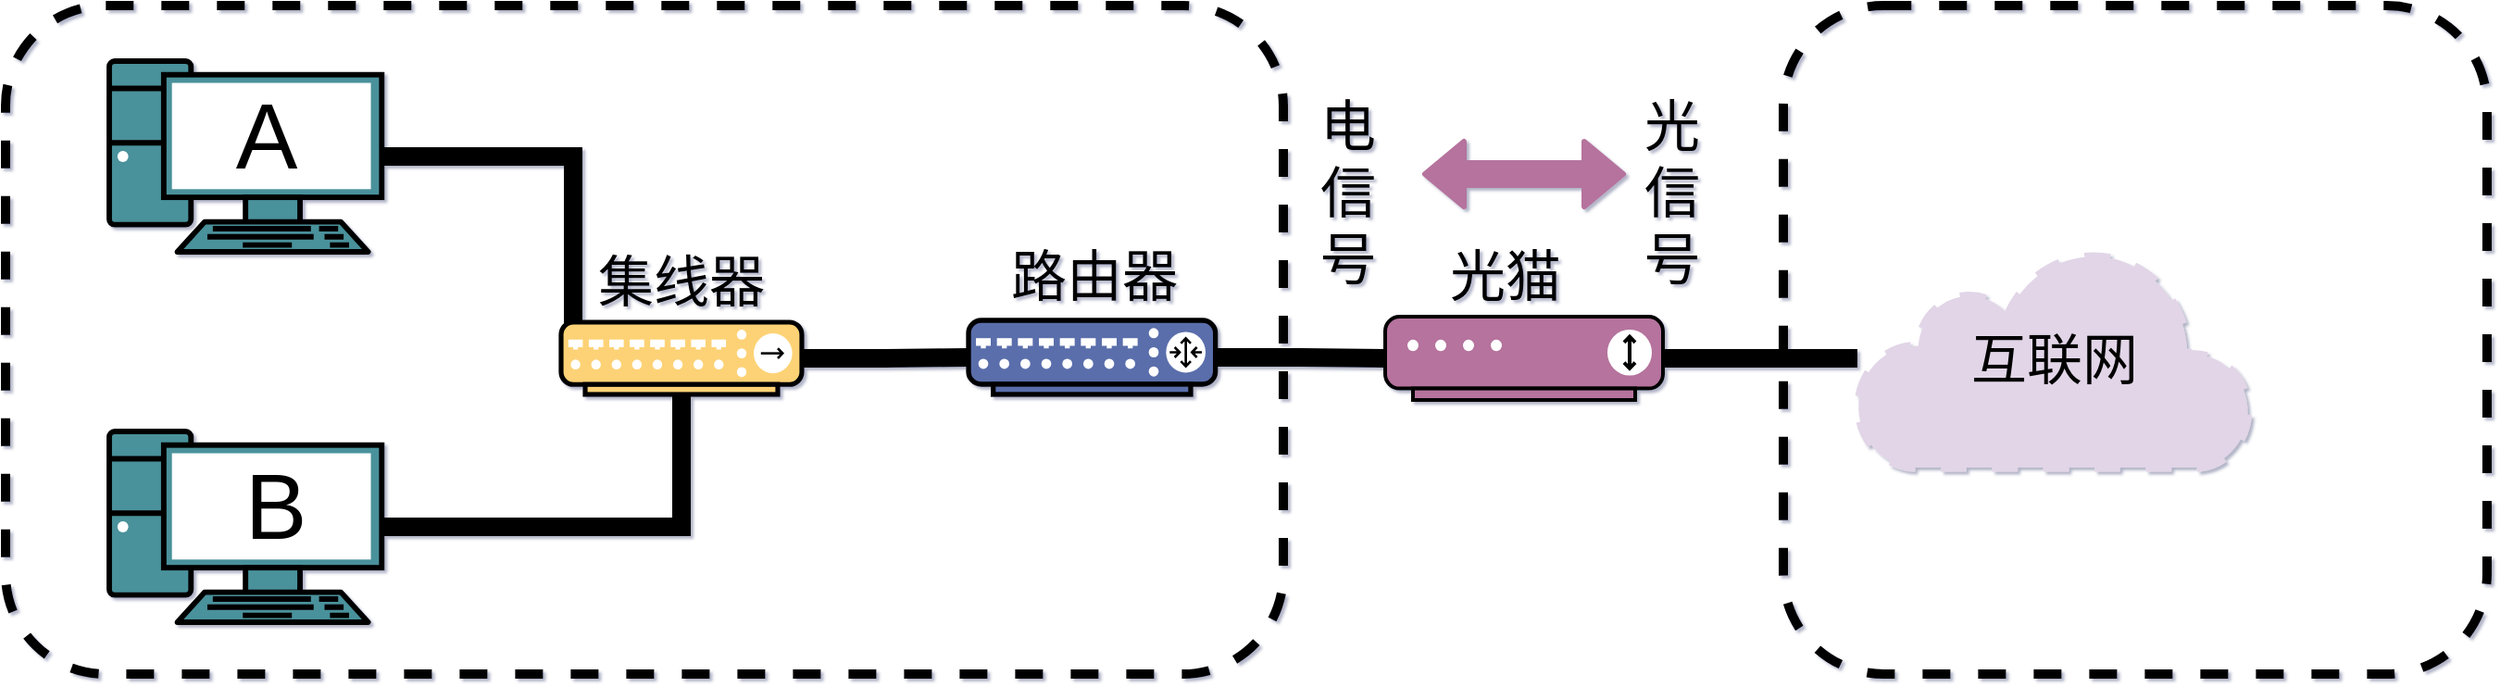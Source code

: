 <mxfile version="14.5.1" type="github">
  <diagram id="3228e29e-7158-1315-38df-8450db1d8a1d" name="Page-1">
    <mxGraphModel dx="1118" dy="1225" grid="1" gridSize="10" guides="1" tooltips="1" connect="1" arrows="1" fold="1" page="1" pageScale="1" pageWidth="700" pageHeight="200" background="#ffffff" math="0" shadow="1">
      <root>
        <mxCell id="0" />
        <mxCell id="1" parent="0" />
        <mxCell id="nl6CVkYR8bhisJ2NPCjt-9" value="" style="rounded=1;whiteSpace=wrap;html=1;strokeColor=#000000;fillColor=none;dashed=1;strokeWidth=5;" parent="1" vertex="1">
          <mxGeometry x="30" y="19" width="690" height="361" as="geometry" />
        </mxCell>
        <mxCell id="hxIQwMxnJQ58AHrIh3xL-3" style="edgeStyle=orthogonalEdgeStyle;rounded=0;orthogonalLoop=1;jettySize=auto;html=1;exitX=1;exitY=0.5;exitDx=0;exitDy=0;exitPerimeter=0;strokeWidth=10;endArrow=none;endFill=0;entryX=0.05;entryY=0.05;entryDx=0;entryDy=0;entryPerimeter=0;" parent="1" source="WelgVeyDKxLRvEI-DW8B-16" target="fYc7Ru6buci-YKz5Eo-_-1" edge="1">
          <mxGeometry relative="1" as="geometry">
            <mxPoint x="360" y="180" as="targetPoint" />
          </mxGeometry>
        </mxCell>
        <mxCell id="WelgVeyDKxLRvEI-DW8B-16" value="" style="fontColor=#0066CC;verticalAlign=top;verticalLabelPosition=bottom;labelPosition=center;align=center;html=1;outlineConnect=0;gradientColor=none;gradientDirection=north;strokeWidth=2;shape=mxgraph.networks.pc;fillColor=#4A919B;" parent="1" vertex="1">
          <mxGeometry x="86.0" y="49" width="147.15" height="103" as="geometry" />
        </mxCell>
        <mxCell id="WelgVeyDKxLRvEI-DW8B-18" value="" style="fontColor=#0066CC;verticalAlign=top;verticalLabelPosition=bottom;labelPosition=center;align=center;html=1;outlineConnect=0;gradientColor=none;gradientDirection=north;strokeWidth=2;shape=mxgraph.networks.pc;fillColor=#4A919B;" parent="1" vertex="1">
          <mxGeometry x="86.0" y="249" width="147.15" height="103" as="geometry" />
        </mxCell>
        <mxCell id="hxIQwMxnJQ58AHrIh3xL-1" value="&lt;font style=&quot;font-size: 50px&quot;&gt;A&lt;/font&gt;" style="text;html=1;strokeColor=none;fillColor=none;align=center;verticalAlign=middle;whiteSpace=wrap;rounded=0;" parent="1" vertex="1">
          <mxGeometry x="151" y="79" width="40" height="20" as="geometry" />
        </mxCell>
        <mxCell id="hxIQwMxnJQ58AHrIh3xL-2" value="&lt;font style=&quot;font-size: 50px&quot;&gt;B&lt;/font&gt;" style="text;html=1;strokeColor=none;fillColor=none;align=center;verticalAlign=middle;whiteSpace=wrap;rounded=0;" parent="1" vertex="1">
          <mxGeometry x="156.0" y="279" width="40" height="20" as="geometry" />
        </mxCell>
        <mxCell id="nl6CVkYR8bhisJ2NPCjt-6" style="edgeStyle=orthogonalEdgeStyle;rounded=0;orthogonalLoop=1;jettySize=auto;html=1;exitX=0.5;exitY=1;exitDx=0;exitDy=0;exitPerimeter=0;entryX=1;entryY=0.5;entryDx=0;entryDy=0;entryPerimeter=0;endArrow=none;endFill=0;strokeWidth=10;" parent="1" source="fYc7Ru6buci-YKz5Eo-_-1" target="WelgVeyDKxLRvEI-DW8B-18" edge="1">
          <mxGeometry relative="1" as="geometry" />
        </mxCell>
        <mxCell id="nl6CVkYR8bhisJ2NPCjt-7" style="edgeStyle=orthogonalEdgeStyle;rounded=0;orthogonalLoop=1;jettySize=auto;html=1;exitX=1;exitY=0.5;exitDx=0;exitDy=0;exitPerimeter=0;entryX=0;entryY=0.5;entryDx=0;entryDy=0;entryPerimeter=0;endArrow=none;endFill=0;strokeWidth=10;" parent="1" source="fYc7Ru6buci-YKz5Eo-_-1" target="nl6CVkYR8bhisJ2NPCjt-2" edge="1">
          <mxGeometry relative="1" as="geometry" />
        </mxCell>
        <mxCell id="fYc7Ru6buci-YKz5Eo-_-1" value="" style="fontColor=#0066CC;verticalAlign=top;verticalLabelPosition=bottom;labelPosition=center;align=center;html=1;outlineConnect=0;gradientColor=none;gradientDirection=north;strokeWidth=2;shape=mxgraph.networks.hub;fillColor=#FDD276;" parent="1" vertex="1">
          <mxGeometry x="330" y="190" width="130" height="39" as="geometry" />
        </mxCell>
        <mxCell id="fYc7Ru6buci-YKz5Eo-_-4" value="&lt;span style=&quot;font-size: 30px&quot;&gt;集线器&lt;/span&gt;" style="text;html=1;strokeColor=none;fillColor=none;align=center;verticalAlign=middle;whiteSpace=wrap;rounded=0;" parent="1" vertex="1">
          <mxGeometry x="345" y="152" width="100" height="31" as="geometry" />
        </mxCell>
        <mxCell id="nl6CVkYR8bhisJ2NPCjt-1" value="&lt;span style=&quot;font-size: 30px&quot;&gt;路由器&lt;/span&gt;" style="text;html=1;strokeColor=none;fillColor=none;align=center;verticalAlign=middle;whiteSpace=wrap;rounded=0;" parent="1" vertex="1">
          <mxGeometry x="568.33" y="149" width="100" height="31" as="geometry" />
        </mxCell>
        <mxCell id="nl6CVkYR8bhisJ2NPCjt-8" style="edgeStyle=orthogonalEdgeStyle;rounded=0;orthogonalLoop=1;jettySize=auto;html=1;exitX=1;exitY=0.5;exitDx=0;exitDy=0;exitPerimeter=0;endArrow=none;endFill=0;strokeWidth=10;" parent="1" source="nl6CVkYR8bhisJ2NPCjt-2" target="nl6CVkYR8bhisJ2NPCjt-3" edge="1">
          <mxGeometry relative="1" as="geometry" />
        </mxCell>
        <mxCell id="nl6CVkYR8bhisJ2NPCjt-2" value="" style="fontColor=#0066CC;verticalAlign=top;verticalLabelPosition=bottom;labelPosition=center;align=center;html=1;outlineConnect=0;gradientColor=none;gradientDirection=north;strokeWidth=2;shape=mxgraph.networks.router;fillColor=#5A6EAB;fontSize=30;" parent="1" vertex="1">
          <mxGeometry x="550" y="189" width="133.33" height="40" as="geometry" />
        </mxCell>
        <mxCell id="nl6CVkYR8bhisJ2NPCjt-11" value="" style="edgeStyle=orthogonalEdgeStyle;rounded=0;orthogonalLoop=1;jettySize=auto;html=1;endArrow=none;endFill=0;strokeColor=#000000;strokeWidth=10;" parent="1" source="nl6CVkYR8bhisJ2NPCjt-3" target="nl6CVkYR8bhisJ2NPCjt-10" edge="1">
          <mxGeometry relative="1" as="geometry" />
        </mxCell>
        <mxCell id="nl6CVkYR8bhisJ2NPCjt-3" value="" style="fontColor=#0066CC;verticalAlign=top;verticalLabelPosition=bottom;labelPosition=center;align=center;html=1;outlineConnect=0;gradientColor=none;gradientDirection=north;strokeWidth=2;shape=mxgraph.networks.modem;fillColor=#B5739D;" parent="1" vertex="1">
          <mxGeometry x="775" y="187" width="150" height="45" as="geometry" />
        </mxCell>
        <mxCell id="nl6CVkYR8bhisJ2NPCjt-4" value="&lt;span style=&quot;font-size: 30px&quot;&gt;光猫&lt;/span&gt;" style="text;html=1;strokeColor=none;fillColor=none;align=center;verticalAlign=middle;whiteSpace=wrap;rounded=0;" parent="1" vertex="1">
          <mxGeometry x="790" y="149" width="100" height="31" as="geometry" />
        </mxCell>
        <mxCell id="nl6CVkYR8bhisJ2NPCjt-10" value="&lt;font style=&quot;font-size: 30px&quot; color=&quot;#000000&quot;&gt;互联网&lt;/font&gt;" style="html=1;outlineConnect=0;gradientColor=none;gradientDirection=north;strokeWidth=2;shape=mxgraph.networks.cloud;fontColor=#ffffff;dashed=1;fillColor=#E1D5E7;strokeColor=#E1D5E7;" parent="1" vertex="1">
          <mxGeometry x="1030" y="150.5" width="212.4" height="118" as="geometry" />
        </mxCell>
        <mxCell id="nl6CVkYR8bhisJ2NPCjt-12" value="" style="rounded=1;whiteSpace=wrap;html=1;strokeWidth=5;dashed=1;fillColor=none;" parent="1" vertex="1">
          <mxGeometry x="990" y="19" width="380" height="361" as="geometry" />
        </mxCell>
        <mxCell id="nl6CVkYR8bhisJ2NPCjt-13" value="&lt;font style=&quot;font-size: 30px&quot;&gt;电信号&lt;/font&gt;" style="text;html=1;strokeColor=none;fillColor=none;align=center;verticalAlign=middle;whiteSpace=wrap;rounded=0;dashed=1;" parent="1" vertex="1">
          <mxGeometry x="735" y="110" width="40" height="20" as="geometry" />
        </mxCell>
        <mxCell id="nl6CVkYR8bhisJ2NPCjt-14" value="" style="shape=flexArrow;endArrow=classic;startArrow=classic;html=1;strokeWidth=3;strokeColor=#B5739D;fillColor=#B5739D;" parent="1" edge="1">
          <mxGeometry width="50" height="50" relative="1" as="geometry">
            <mxPoint x="795" y="110" as="sourcePoint" />
            <mxPoint x="905" y="110" as="targetPoint" />
          </mxGeometry>
        </mxCell>
        <mxCell id="nl6CVkYR8bhisJ2NPCjt-15" value="&lt;font style=&quot;font-size: 30px&quot;&gt;光信号&lt;/font&gt;" style="text;html=1;strokeColor=none;fillColor=none;align=center;verticalAlign=middle;whiteSpace=wrap;rounded=0;dashed=1;" parent="1" vertex="1">
          <mxGeometry x="910" y="110" width="40" height="20" as="geometry" />
        </mxCell>
      </root>
    </mxGraphModel>
  </diagram>
</mxfile>
